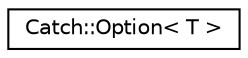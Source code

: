 digraph "Graphical Class Hierarchy"
{
 // LATEX_PDF_SIZE
  edge [fontname="Helvetica",fontsize="10",labelfontname="Helvetica",labelfontsize="10"];
  node [fontname="Helvetica",fontsize="10",shape=record];
  rankdir="LR";
  Node0 [label="Catch::Option\< T \>",height=0.2,width=0.4,color="black", fillcolor="white", style="filled",URL="$classCatch_1_1Option.html",tooltip=" "];
}
